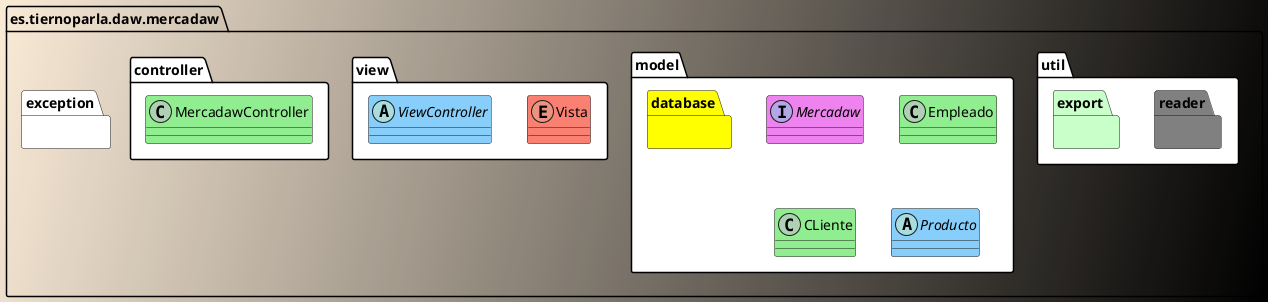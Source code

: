 @startuml Diagrama de Clases Borrar
skinparam BackgroundColor antiquewhite/black
allow_mixing
set namespaceSeparator none

package es.tiernoparla.daw.mercadaw{

    package util #White{

        package reader #Grey{

        }

        package export #TECHNOLOGY{

        }
    }

    package exception #White{

    }

    package model #White{

        interface Mercadaw #Violet{

        }

        class Empleado #LightGreen{

        }
    
        class CLiente #LightGreen{

        }

        package database #Yellow{

        }

        abstract Producto #LightSkyBlue{

        }

    }

    package view #White{

        enum Vista #Salmon{

        }

        abstract ViewController #LightSkyBlue{

        }
    }

    package controller #White{
        
        class MercadawController #LightGreen{

        }
    }

}

@enduml

@startuml Diagrama de Clases Modelo
allow_mixing
set namespaceSeparator none

package es.tiernoparla.daw.mercadaw.model #CadetBlue {
    interface MercadawDAO #Violet{
        + insertar(p: Producto) : int
        + insertar(e: Empleado) : int
        + insertar(productos: List<Producto>) : int
        + insertar(empleados: List<Empledo>) : int
        + actualizar(p: Producto) : int
        + actualizar(e: Empleado) : int
        + listarProductos() : List<Producto>
        + listarEmpleados() : List<Empleado>
    }

    abstract class Persona #LightSkyBlue {
        - nombre : String
        - apellido : String
    }

    class Empleado #LightGreen{
        + SUELDO : int = 1000 {static}
        - categoria : Categoria = Empleado
        - ID : int
    }

    class Cliente #LightGreen{

    }

    package database #LightGoldenRodYellow {
        
    }

    abstract Producto #LightSkyBlue{

    }
}

@enduml